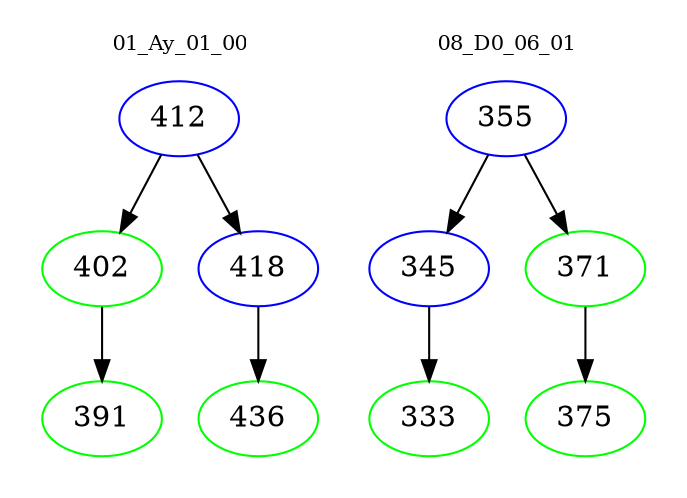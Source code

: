 digraph{
subgraph cluster_0 {
color = white
label = "01_Ay_01_00";
fontsize=10;
T0_412 [label="412", color="blue"]
T0_412 -> T0_402 [color="black"]
T0_402 [label="402", color="green"]
T0_402 -> T0_391 [color="black"]
T0_391 [label="391", color="green"]
T0_412 -> T0_418 [color="black"]
T0_418 [label="418", color="blue"]
T0_418 -> T0_436 [color="black"]
T0_436 [label="436", color="green"]
}
subgraph cluster_1 {
color = white
label = "08_D0_06_01";
fontsize=10;
T1_355 [label="355", color="blue"]
T1_355 -> T1_345 [color="black"]
T1_345 [label="345", color="blue"]
T1_345 -> T1_333 [color="black"]
T1_333 [label="333", color="green"]
T1_355 -> T1_371 [color="black"]
T1_371 [label="371", color="green"]
T1_371 -> T1_375 [color="black"]
T1_375 [label="375", color="green"]
}
}
